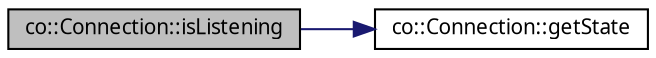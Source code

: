 digraph "co::Connection::isListening"
{
  edge [fontname="Sans",fontsize="10",labelfontname="Sans",labelfontsize="10"];
  node [fontname="Sans",fontsize="10",shape=record];
  rankdir="LR";
  Node1 [label="co::Connection::isListening",height=0.2,width=0.4,color="black", fillcolor="grey75", style="filled" fontcolor="black"];
  Node1 -> Node2 [color="midnightblue",fontsize="10",style="solid",fontname="Sans"];
  Node2 [label="co::Connection::getState",height=0.2,width=0.4,color="black", fillcolor="white", style="filled",URL="$classco_1_1Connection.html#aa4d5009d685ba606f8c998d758e75b09"];
}
